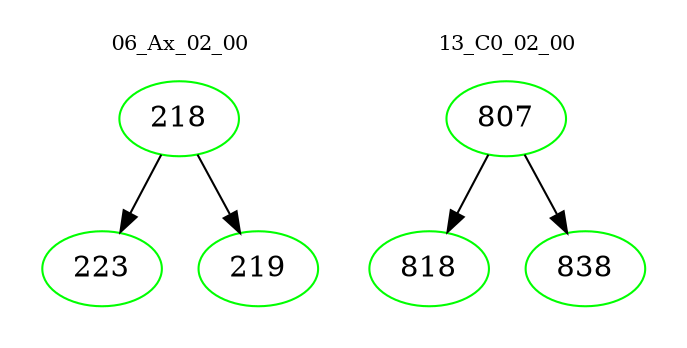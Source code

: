 digraph{
subgraph cluster_0 {
color = white
label = "06_Ax_02_00";
fontsize=10;
T0_218 [label="218", color="green"]
T0_218 -> T0_223 [color="black"]
T0_223 [label="223", color="green"]
T0_218 -> T0_219 [color="black"]
T0_219 [label="219", color="green"]
}
subgraph cluster_1 {
color = white
label = "13_C0_02_00";
fontsize=10;
T1_807 [label="807", color="green"]
T1_807 -> T1_818 [color="black"]
T1_818 [label="818", color="green"]
T1_807 -> T1_838 [color="black"]
T1_838 [label="838", color="green"]
}
}
